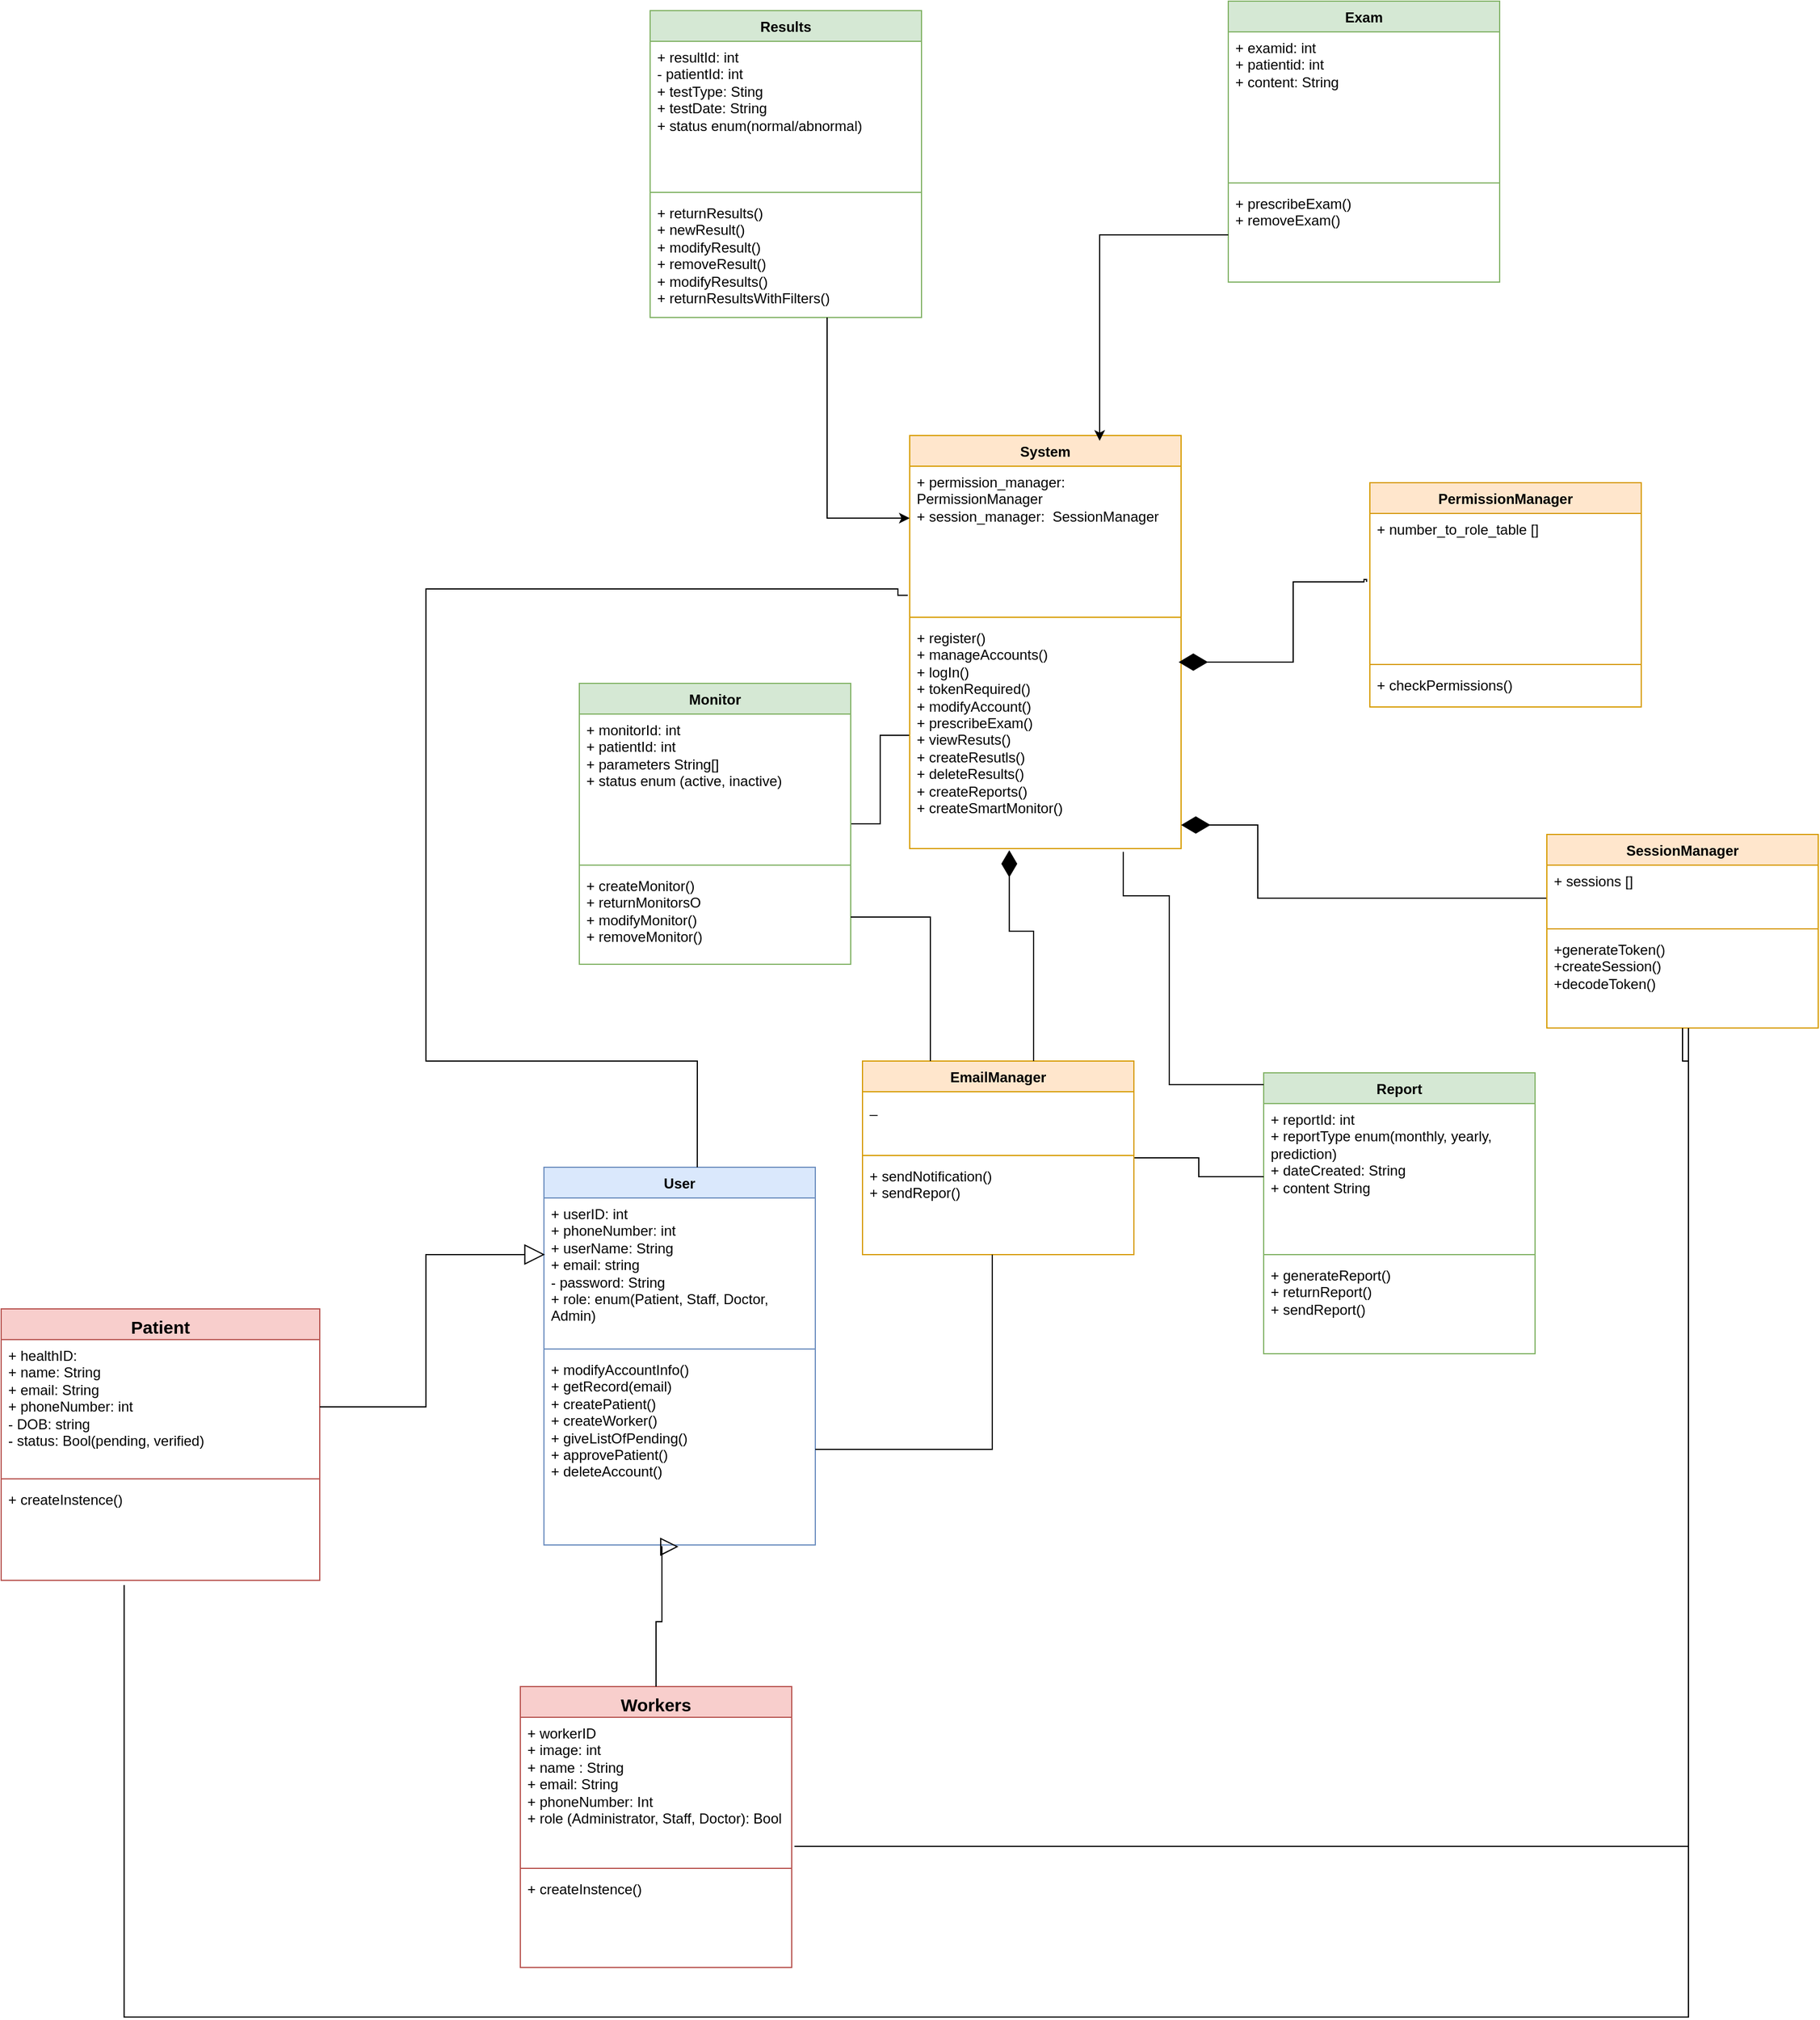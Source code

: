 <mxfile version="24.7.17">
  <diagram name="Page-1" id="rKXKSbG-rJBd0n83CsFM">
    <mxGraphModel dx="3237" dy="2395" grid="1" gridSize="10" guides="1" tooltips="1" connect="1" arrows="1" fold="1" page="1" pageScale="1" pageWidth="850" pageHeight="1100" math="0" shadow="0">
      <root>
        <mxCell id="0" />
        <mxCell id="1" parent="0" />
        <mxCell id="kLX442n7oc1yGY5g-aFO-5" value="&lt;font style=&quot;font-size: 15px;&quot;&gt;Workers&lt;/font&gt;" style="swimlane;fontStyle=1;align=center;verticalAlign=top;childLayout=stackLayout;horizontal=1;startSize=26;horizontalStack=0;resizeParent=1;resizeParentMax=0;resizeLast=0;collapsible=1;marginBottom=0;whiteSpace=wrap;html=1;fillColor=#f8cecc;strokeColor=#b85450;" parent="1" vertex="1">
          <mxGeometry x="15" y="1228" width="230" height="238" as="geometry" />
        </mxCell>
        <mxCell id="kLX442n7oc1yGY5g-aFO-6" value="+ workerID&lt;br&gt;&lt;div&gt;+ image: int&lt;/div&gt;&lt;div&gt;+ name : String&lt;/div&gt;&lt;div&gt;+ email: String&lt;/div&gt;&lt;div&gt;+ phoneNumber: Int&lt;/div&gt;&lt;div&gt;+ role (Administrator, Staff, Doctor): Bool&lt;/div&gt;&lt;div&gt;&lt;br&gt;&lt;/div&gt;" style="text;strokeColor=none;fillColor=none;align=left;verticalAlign=top;spacingLeft=4;spacingRight=4;overflow=hidden;rotatable=0;points=[[0,0.5],[1,0.5]];portConstraint=eastwest;whiteSpace=wrap;html=1;" parent="kLX442n7oc1yGY5g-aFO-5" vertex="1">
          <mxGeometry y="26" width="230" height="124" as="geometry" />
        </mxCell>
        <mxCell id="kLX442n7oc1yGY5g-aFO-7" value="" style="line;strokeWidth=1;fillColor=none;align=left;verticalAlign=middle;spacingTop=-1;spacingLeft=3;spacingRight=3;rotatable=0;labelPosition=right;points=[];portConstraint=eastwest;strokeColor=inherit;" parent="kLX442n7oc1yGY5g-aFO-5" vertex="1">
          <mxGeometry y="150" width="230" height="8" as="geometry" />
        </mxCell>
        <mxCell id="kLX442n7oc1yGY5g-aFO-8" value="+ createInstence()" style="text;strokeColor=none;fillColor=none;align=left;verticalAlign=top;spacingLeft=4;spacingRight=4;overflow=hidden;rotatable=0;points=[[0,0.5],[1,0.5]];portConstraint=eastwest;whiteSpace=wrap;html=1;" parent="kLX442n7oc1yGY5g-aFO-5" vertex="1">
          <mxGeometry y="158" width="230" height="80" as="geometry" />
        </mxCell>
        <mxCell id="c6BLKW05PTlq8Iq8Gtbe-19" value="User" style="swimlane;fontStyle=1;align=center;verticalAlign=top;childLayout=stackLayout;horizontal=1;startSize=26;horizontalStack=0;resizeParent=1;resizeParentMax=0;resizeLast=0;collapsible=1;marginBottom=0;whiteSpace=wrap;html=1;fillColor=#dae8fc;strokeColor=#6c8ebf;" parent="1" vertex="1">
          <mxGeometry x="35" y="788" width="230" height="320" as="geometry" />
        </mxCell>
        <mxCell id="c6BLKW05PTlq8Iq8Gtbe-20" value="&lt;div&gt;+ userID: int&lt;br&gt;+ phoneNumber: int&lt;br&gt;&lt;/div&gt;&lt;div&gt;+ userName: String&lt;/div&gt;&lt;div&gt;+ email: string&lt;/div&gt;&lt;div&gt;- password: String&lt;/div&gt;&lt;div&gt;+ role: enum(Patient, Staff, Doctor, Admin)&lt;/div&gt;" style="text;strokeColor=none;fillColor=none;align=left;verticalAlign=top;spacingLeft=4;spacingRight=4;overflow=hidden;rotatable=0;points=[[0,0.5],[1,0.5]];portConstraint=eastwest;whiteSpace=wrap;html=1;" parent="c6BLKW05PTlq8Iq8Gtbe-19" vertex="1">
          <mxGeometry y="26" width="230" height="124" as="geometry" />
        </mxCell>
        <mxCell id="c6BLKW05PTlq8Iq8Gtbe-21" value="" style="line;strokeWidth=1;fillColor=none;align=left;verticalAlign=middle;spacingTop=-1;spacingLeft=3;spacingRight=3;rotatable=0;labelPosition=right;points=[];portConstraint=eastwest;strokeColor=inherit;" parent="c6BLKW05PTlq8Iq8Gtbe-19" vertex="1">
          <mxGeometry y="150" width="230" height="8" as="geometry" />
        </mxCell>
        <mxCell id="c6BLKW05PTlq8Iq8Gtbe-22" value="&lt;div&gt;+ modifyAccountInfo()&amp;nbsp;&lt;/div&gt;&lt;div&gt;+ getRecord(email)&lt;br&gt;+ createPatient()&lt;br&gt;+ createWorker()&lt;br&gt;+ giveListOfPending()&lt;br&gt;+ approvePatient()&lt;br&gt;+ deleteAccount()&lt;br&gt;&lt;br&gt;&lt;/div&gt;" style="text;strokeColor=none;fillColor=none;align=left;verticalAlign=top;spacingLeft=4;spacingRight=4;overflow=hidden;rotatable=0;points=[[0,0.5],[1,0.5]];portConstraint=eastwest;whiteSpace=wrap;html=1;" parent="c6BLKW05PTlq8Iq8Gtbe-19" vertex="1">
          <mxGeometry y="158" width="230" height="162" as="geometry" />
        </mxCell>
        <mxCell id="c6BLKW05PTlq8Iq8Gtbe-24" style="edgeStyle=orthogonalEdgeStyle;rounded=0;orthogonalLoop=1;jettySize=auto;html=1;entryX=0.496;entryY=1.009;entryDx=0;entryDy=0;entryPerimeter=0;endArrow=block;endFill=0;endSize=13;" parent="1" source="kLX442n7oc1yGY5g-aFO-5" target="c6BLKW05PTlq8Iq8Gtbe-22" edge="1">
          <mxGeometry relative="1" as="geometry">
            <Array as="points">
              <mxPoint x="130" y="1173" />
              <mxPoint x="135" y="1173" />
              <mxPoint x="135" y="1109" />
            </Array>
          </mxGeometry>
        </mxCell>
        <mxCell id="c6BLKW05PTlq8Iq8Gtbe-29" value="&lt;font style=&quot;font-size: 15px;&quot;&gt;Patient&lt;/font&gt;" style="swimlane;fontStyle=1;align=center;verticalAlign=top;childLayout=stackLayout;horizontal=1;startSize=26;horizontalStack=0;resizeParent=1;resizeParentMax=0;resizeLast=0;collapsible=1;marginBottom=0;whiteSpace=wrap;html=1;fillColor=#f8cecc;strokeColor=#b85450;" parent="1" vertex="1">
          <mxGeometry x="-425" y="908" width="270" height="230" as="geometry" />
        </mxCell>
        <mxCell id="c6BLKW05PTlq8Iq8Gtbe-30" value="&lt;div style=&quot;&quot;&gt;&lt;font style=&quot;font-size: 12px;&quot;&gt;+ healthID:&amp;nbsp;&lt;br&gt;+ name: String&lt;br&gt;&lt;font style=&quot;font-size: 12px;&quot;&gt;+ email: String&lt;/font&gt;&lt;/font&gt;&lt;/div&gt;&lt;div style=&quot;&quot;&gt;&lt;font style=&quot;font-size: 12px;&quot;&gt;+ phoneNumber: int&lt;/font&gt;&lt;/div&gt;&lt;div style=&quot;&quot;&gt;&lt;font style=&quot;font-size: 12px;&quot;&gt;- DOB: string&lt;/font&gt;&lt;/div&gt;&lt;div style=&quot;&quot;&gt;&lt;font style=&quot;font-size: 12px;&quot;&gt;- status: Bool(pending, verified)&lt;/font&gt;&lt;/div&gt;" style="text;strokeColor=none;fillColor=none;align=left;verticalAlign=top;spacingLeft=4;spacingRight=4;overflow=hidden;rotatable=0;points=[[0,0.5],[1,0.5]];portConstraint=eastwest;whiteSpace=wrap;html=1;" parent="c6BLKW05PTlq8Iq8Gtbe-29" vertex="1">
          <mxGeometry y="26" width="270" height="114" as="geometry" />
        </mxCell>
        <mxCell id="c6BLKW05PTlq8Iq8Gtbe-31" value="" style="line;strokeWidth=1;fillColor=none;align=left;verticalAlign=middle;spacingTop=-1;spacingLeft=3;spacingRight=3;rotatable=0;labelPosition=right;points=[];portConstraint=eastwest;strokeColor=inherit;" parent="c6BLKW05PTlq8Iq8Gtbe-29" vertex="1">
          <mxGeometry y="140" width="270" height="8" as="geometry" />
        </mxCell>
        <mxCell id="c6BLKW05PTlq8Iq8Gtbe-32" value="+ createInstence()" style="text;strokeColor=none;fillColor=none;align=left;verticalAlign=top;spacingLeft=4;spacingRight=4;overflow=hidden;rotatable=0;points=[[0,0.5],[1,0.5]];portConstraint=eastwest;whiteSpace=wrap;html=1;" parent="c6BLKW05PTlq8Iq8Gtbe-29" vertex="1">
          <mxGeometry y="148" width="270" height="82" as="geometry" />
        </mxCell>
        <mxCell id="c6BLKW05PTlq8Iq8Gtbe-33" value="Results" style="swimlane;fontStyle=1;align=center;verticalAlign=top;childLayout=stackLayout;horizontal=1;startSize=26;horizontalStack=0;resizeParent=1;resizeParentMax=0;resizeLast=0;collapsible=1;marginBottom=0;whiteSpace=wrap;html=1;fillColor=#d5e8d4;strokeColor=#82b366;" parent="1" vertex="1">
          <mxGeometry x="125" y="-192" width="230" height="260" as="geometry" />
        </mxCell>
        <mxCell id="c6BLKW05PTlq8Iq8Gtbe-34" value="+ resultId: int&lt;br&gt;- patientId: int&lt;br&gt;+ testType: Sting&lt;br&gt;+ testDate: String&lt;br&gt;+ status enum(normal/abnormal)" style="text;strokeColor=none;fillColor=none;align=left;verticalAlign=top;spacingLeft=4;spacingRight=4;overflow=hidden;rotatable=0;points=[[0,0.5],[1,0.5]];portConstraint=eastwest;whiteSpace=wrap;html=1;" parent="c6BLKW05PTlq8Iq8Gtbe-33" vertex="1">
          <mxGeometry y="26" width="230" height="124" as="geometry" />
        </mxCell>
        <mxCell id="c6BLKW05PTlq8Iq8Gtbe-35" value="" style="line;strokeWidth=1;fillColor=none;align=left;verticalAlign=middle;spacingTop=-1;spacingLeft=3;spacingRight=3;rotatable=0;labelPosition=right;points=[];portConstraint=eastwest;strokeColor=inherit;" parent="c6BLKW05PTlq8Iq8Gtbe-33" vertex="1">
          <mxGeometry y="150" width="230" height="8" as="geometry" />
        </mxCell>
        <mxCell id="c6BLKW05PTlq8Iq8Gtbe-36" value="+ returnResults()&lt;br&gt;+ newResult()&lt;br&gt;+ modifyResult()&lt;br&gt;+ removeResult()&lt;br&gt;+ modifyResults()&lt;br&gt;+ returnResultsWithFilters()" style="text;strokeColor=none;fillColor=none;align=left;verticalAlign=top;spacingLeft=4;spacingRight=4;overflow=hidden;rotatable=0;points=[[0,0.5],[1,0.5]];portConstraint=eastwest;whiteSpace=wrap;html=1;" parent="c6BLKW05PTlq8Iq8Gtbe-33" vertex="1">
          <mxGeometry y="158" width="230" height="102" as="geometry" />
        </mxCell>
        <mxCell id="c6BLKW05PTlq8Iq8Gtbe-37" value="Exam" style="swimlane;fontStyle=1;align=center;verticalAlign=top;childLayout=stackLayout;horizontal=1;startSize=26;horizontalStack=0;resizeParent=1;resizeParentMax=0;resizeLast=0;collapsible=1;marginBottom=0;whiteSpace=wrap;html=1;fillColor=#d5e8d4;strokeColor=#82b366;" parent="1" vertex="1">
          <mxGeometry x="615" y="-200" width="230" height="238" as="geometry" />
        </mxCell>
        <mxCell id="c6BLKW05PTlq8Iq8Gtbe-38" value="&lt;div&gt;+ examid: int&lt;/div&gt;&lt;div&gt;+ patientid: int&lt;/div&gt;&lt;div&gt;+ content: String&lt;br&gt;&lt;/div&gt;" style="text;strokeColor=none;fillColor=none;align=left;verticalAlign=top;spacingLeft=4;spacingRight=4;overflow=hidden;rotatable=0;points=[[0,0.5],[1,0.5]];portConstraint=eastwest;whiteSpace=wrap;html=1;" parent="c6BLKW05PTlq8Iq8Gtbe-37" vertex="1">
          <mxGeometry y="26" width="230" height="124" as="geometry" />
        </mxCell>
        <mxCell id="c6BLKW05PTlq8Iq8Gtbe-39" value="" style="line;strokeWidth=1;fillColor=none;align=left;verticalAlign=middle;spacingTop=-1;spacingLeft=3;spacingRight=3;rotatable=0;labelPosition=right;points=[];portConstraint=eastwest;strokeColor=inherit;" parent="c6BLKW05PTlq8Iq8Gtbe-37" vertex="1">
          <mxGeometry y="150" width="230" height="8" as="geometry" />
        </mxCell>
        <mxCell id="c6BLKW05PTlq8Iq8Gtbe-40" value="&lt;div&gt;+ prescribeExam()&lt;/div&gt;&lt;div&gt;+ removeExam()&lt;br&gt;&lt;/div&gt;" style="text;strokeColor=none;fillColor=none;align=left;verticalAlign=top;spacingLeft=4;spacingRight=4;overflow=hidden;rotatable=0;points=[[0,0.5],[1,0.5]];portConstraint=eastwest;whiteSpace=wrap;html=1;" parent="c6BLKW05PTlq8Iq8Gtbe-37" vertex="1">
          <mxGeometry y="158" width="230" height="80" as="geometry" />
        </mxCell>
        <mxCell id="c6BLKW05PTlq8Iq8Gtbe-41" value="Report" style="swimlane;fontStyle=1;align=center;verticalAlign=top;childLayout=stackLayout;horizontal=1;startSize=26;horizontalStack=0;resizeParent=1;resizeParentMax=0;resizeLast=0;collapsible=1;marginBottom=0;whiteSpace=wrap;html=1;fillColor=#d5e8d4;strokeColor=#82b366;" parent="1" vertex="1">
          <mxGeometry x="645" y="708" width="230" height="238" as="geometry" />
        </mxCell>
        <mxCell id="c6BLKW05PTlq8Iq8Gtbe-42" value="+ reportId: int&lt;br&gt;+ reportType enum(monthly, yearly, prediction)&lt;br&gt;+ dateCreated: String&lt;br&gt;+ content String" style="text;strokeColor=none;fillColor=none;align=left;verticalAlign=top;spacingLeft=4;spacingRight=4;overflow=hidden;rotatable=0;points=[[0,0.5],[1,0.5]];portConstraint=eastwest;whiteSpace=wrap;html=1;" parent="c6BLKW05PTlq8Iq8Gtbe-41" vertex="1">
          <mxGeometry y="26" width="230" height="124" as="geometry" />
        </mxCell>
        <mxCell id="c6BLKW05PTlq8Iq8Gtbe-43" value="" style="line;strokeWidth=1;fillColor=none;align=left;verticalAlign=middle;spacingTop=-1;spacingLeft=3;spacingRight=3;rotatable=0;labelPosition=right;points=[];portConstraint=eastwest;strokeColor=inherit;" parent="c6BLKW05PTlq8Iq8Gtbe-41" vertex="1">
          <mxGeometry y="150" width="230" height="8" as="geometry" />
        </mxCell>
        <mxCell id="c6BLKW05PTlq8Iq8Gtbe-44" value="+ generateReport()&lt;br&gt;+ returnReport()&lt;br&gt;+ sendReport()" style="text;strokeColor=none;fillColor=none;align=left;verticalAlign=top;spacingLeft=4;spacingRight=4;overflow=hidden;rotatable=0;points=[[0,0.5],[1,0.5]];portConstraint=eastwest;whiteSpace=wrap;html=1;" parent="c6BLKW05PTlq8Iq8Gtbe-41" vertex="1">
          <mxGeometry y="158" width="230" height="80" as="geometry" />
        </mxCell>
        <mxCell id="7dTq8LmCeKS4LrybmirY-31" style="edgeStyle=orthogonalEdgeStyle;rounded=0;orthogonalLoop=1;jettySize=auto;html=1;endArrow=none;endFill=0;" edge="1" parent="1" source="c6BLKW05PTlq8Iq8Gtbe-45" target="KpaCmmg_O-ahOkZ_EsFG-4">
          <mxGeometry relative="1" as="geometry" />
        </mxCell>
        <mxCell id="c6BLKW05PTlq8Iq8Gtbe-45" value="Monitor" style="swimlane;fontStyle=1;align=center;verticalAlign=top;childLayout=stackLayout;horizontal=1;startSize=26;horizontalStack=0;resizeParent=1;resizeParentMax=0;resizeLast=0;collapsible=1;marginBottom=0;whiteSpace=wrap;html=1;fillColor=#d5e8d4;strokeColor=#82b366;" parent="1" vertex="1">
          <mxGeometry x="65" y="378" width="230" height="238" as="geometry" />
        </mxCell>
        <mxCell id="c6BLKW05PTlq8Iq8Gtbe-46" value="+ monitorId: int&lt;br&gt;+ patientId: int &lt;br&gt;+ parameters String[]&lt;br&gt;+ status enum (active, inactive)&lt;div&gt;&lt;br/&gt;&lt;/div&gt;" style="text;strokeColor=none;fillColor=none;align=left;verticalAlign=top;spacingLeft=4;spacingRight=4;overflow=hidden;rotatable=0;points=[[0,0.5],[1,0.5]];portConstraint=eastwest;whiteSpace=wrap;html=1;" parent="c6BLKW05PTlq8Iq8Gtbe-45" vertex="1">
          <mxGeometry y="26" width="230" height="124" as="geometry" />
        </mxCell>
        <mxCell id="c6BLKW05PTlq8Iq8Gtbe-47" value="" style="line;strokeWidth=1;fillColor=none;align=left;verticalAlign=middle;spacingTop=-1;spacingLeft=3;spacingRight=3;rotatable=0;labelPosition=right;points=[];portConstraint=eastwest;strokeColor=inherit;" parent="c6BLKW05PTlq8Iq8Gtbe-45" vertex="1">
          <mxGeometry y="150" width="230" height="8" as="geometry" />
        </mxCell>
        <mxCell id="c6BLKW05PTlq8Iq8Gtbe-48" value="+ createMonitor()&lt;br&gt;+ returnMonitorsO&lt;br&gt;+ modifyMonitor()&lt;br&gt;+ removeMonitor()&lt;br&gt;&lt;div&gt;&lt;br&gt;&lt;/div&gt;" style="text;strokeColor=none;fillColor=none;align=left;verticalAlign=top;spacingLeft=4;spacingRight=4;overflow=hidden;rotatable=0;points=[[0,0.5],[1,0.5]];portConstraint=eastwest;whiteSpace=wrap;html=1;" parent="c6BLKW05PTlq8Iq8Gtbe-45" vertex="1">
          <mxGeometry y="158" width="230" height="80" as="geometry" />
        </mxCell>
        <mxCell id="KpaCmmg_O-ahOkZ_EsFG-1" value="System" style="swimlane;fontStyle=1;align=center;verticalAlign=top;childLayout=stackLayout;horizontal=1;startSize=26;horizontalStack=0;resizeParent=1;resizeParentMax=0;resizeLast=0;collapsible=1;marginBottom=0;whiteSpace=wrap;html=1;fillColor=#ffe6cc;strokeColor=#d79b00;" parent="1" vertex="1">
          <mxGeometry x="345" y="168" width="230" height="350" as="geometry" />
        </mxCell>
        <mxCell id="KpaCmmg_O-ahOkZ_EsFG-2" value="+ permission_manager: PermissionManager&lt;br&gt;+ session_manager:&amp;nbsp; SessionManager" style="text;strokeColor=none;fillColor=none;align=left;verticalAlign=top;spacingLeft=4;spacingRight=4;overflow=hidden;rotatable=0;points=[[0,0.5],[1,0.5]];portConstraint=eastwest;whiteSpace=wrap;html=1;" parent="KpaCmmg_O-ahOkZ_EsFG-1" vertex="1">
          <mxGeometry y="26" width="230" height="124" as="geometry" />
        </mxCell>
        <mxCell id="KpaCmmg_O-ahOkZ_EsFG-3" value="" style="line;strokeWidth=1;fillColor=none;align=left;verticalAlign=middle;spacingTop=-1;spacingLeft=3;spacingRight=3;rotatable=0;labelPosition=right;points=[];portConstraint=eastwest;strokeColor=inherit;" parent="KpaCmmg_O-ahOkZ_EsFG-1" vertex="1">
          <mxGeometry y="150" width="230" height="8" as="geometry" />
        </mxCell>
        <mxCell id="KpaCmmg_O-ahOkZ_EsFG-4" value="+ register()&lt;br&gt;+ manageAccounts()&lt;br&gt;+ logIn()&lt;br&gt;&lt;div&gt;+ tokenRequired()&lt;br&gt;+ modifyAccount()&lt;br&gt;+ prescribeExam()&lt;br&gt;+ viewResuts()&lt;br&gt;+ createResutls()&lt;br&gt;+ deleteResults()&lt;br&gt;+ createReports()&lt;br&gt;+ createSmartMonitor()&lt;br&gt;&lt;/div&gt;" style="text;strokeColor=none;fillColor=none;align=left;verticalAlign=top;spacingLeft=4;spacingRight=4;overflow=hidden;rotatable=0;points=[[0,0.5],[1,0.5]];portConstraint=eastwest;whiteSpace=wrap;html=1;" parent="KpaCmmg_O-ahOkZ_EsFG-1" vertex="1">
          <mxGeometry y="158" width="230" height="192" as="geometry" />
        </mxCell>
        <mxCell id="NEkFFiVutFpPdjRCEoVY-24" style="edgeStyle=orthogonalEdgeStyle;rounded=0;orthogonalLoop=1;jettySize=auto;html=1;exitX=1;exitY=0.5;exitDx=0;exitDy=0;entryX=0.004;entryY=0.387;entryDx=0;entryDy=0;entryPerimeter=0;endArrow=block;endFill=0;strokeWidth=1;endSize=15;" parent="1" source="c6BLKW05PTlq8Iq8Gtbe-30" target="c6BLKW05PTlq8Iq8Gtbe-20" edge="1">
          <mxGeometry relative="1" as="geometry" />
        </mxCell>
        <mxCell id="7dTq8LmCeKS4LrybmirY-1" value="PermissionManager" style="swimlane;fontStyle=1;align=center;verticalAlign=top;childLayout=stackLayout;horizontal=1;startSize=26;horizontalStack=0;resizeParent=1;resizeParentMax=0;resizeLast=0;collapsible=1;marginBottom=0;whiteSpace=wrap;html=1;fillColor=#ffe6cc;strokeColor=#d79b00;" vertex="1" parent="1">
          <mxGeometry x="735" y="208" width="230" height="190" as="geometry" />
        </mxCell>
        <mxCell id="7dTq8LmCeKS4LrybmirY-2" value="+ number_to_role_table [] " style="text;strokeColor=none;fillColor=none;align=left;verticalAlign=top;spacingLeft=4;spacingRight=4;overflow=hidden;rotatable=0;points=[[0,0.5],[1,0.5]];portConstraint=eastwest;whiteSpace=wrap;html=1;" vertex="1" parent="7dTq8LmCeKS4LrybmirY-1">
          <mxGeometry y="26" width="230" height="124" as="geometry" />
        </mxCell>
        <mxCell id="7dTq8LmCeKS4LrybmirY-3" value="" style="line;strokeWidth=1;fillColor=none;align=left;verticalAlign=middle;spacingTop=-1;spacingLeft=3;spacingRight=3;rotatable=0;labelPosition=right;points=[];portConstraint=eastwest;strokeColor=inherit;" vertex="1" parent="7dTq8LmCeKS4LrybmirY-1">
          <mxGeometry y="150" width="230" height="8" as="geometry" />
        </mxCell>
        <mxCell id="7dTq8LmCeKS4LrybmirY-4" value="+ checkPermissions()" style="text;strokeColor=none;fillColor=none;align=left;verticalAlign=top;spacingLeft=4;spacingRight=4;overflow=hidden;rotatable=0;points=[[0,0.5],[1,0.5]];portConstraint=eastwest;whiteSpace=wrap;html=1;" vertex="1" parent="7dTq8LmCeKS4LrybmirY-1">
          <mxGeometry y="158" width="230" height="32" as="geometry" />
        </mxCell>
        <mxCell id="7dTq8LmCeKS4LrybmirY-22" style="edgeStyle=orthogonalEdgeStyle;rounded=0;orthogonalLoop=1;jettySize=auto;html=1;endArrow=diamondThin;endFill=1;startArrow=none;startFill=0;endSize=22;" edge="1" parent="1" source="7dTq8LmCeKS4LrybmirY-5" target="KpaCmmg_O-ahOkZ_EsFG-4">
          <mxGeometry relative="1" as="geometry">
            <Array as="points">
              <mxPoint x="640" y="560" />
              <mxPoint x="640" y="498" />
            </Array>
          </mxGeometry>
        </mxCell>
        <mxCell id="7dTq8LmCeKS4LrybmirY-5" value="SessionManager" style="swimlane;fontStyle=1;align=center;verticalAlign=top;childLayout=stackLayout;horizontal=1;startSize=26;horizontalStack=0;resizeParent=1;resizeParentMax=0;resizeLast=0;collapsible=1;marginBottom=0;whiteSpace=wrap;html=1;fillColor=#ffe6cc;strokeColor=#d79b00;" vertex="1" parent="1">
          <mxGeometry x="885" y="506" width="230" height="164" as="geometry" />
        </mxCell>
        <mxCell id="7dTq8LmCeKS4LrybmirY-6" value="+ sessions []" style="text;strokeColor=none;fillColor=none;align=left;verticalAlign=top;spacingLeft=4;spacingRight=4;overflow=hidden;rotatable=0;points=[[0,0.5],[1,0.5]];portConstraint=eastwest;whiteSpace=wrap;html=1;" vertex="1" parent="7dTq8LmCeKS4LrybmirY-5">
          <mxGeometry y="26" width="230" height="50" as="geometry" />
        </mxCell>
        <mxCell id="7dTq8LmCeKS4LrybmirY-7" value="" style="line;strokeWidth=1;fillColor=none;align=left;verticalAlign=middle;spacingTop=-1;spacingLeft=3;spacingRight=3;rotatable=0;labelPosition=right;points=[];portConstraint=eastwest;strokeColor=inherit;" vertex="1" parent="7dTq8LmCeKS4LrybmirY-5">
          <mxGeometry y="76" width="230" height="8" as="geometry" />
        </mxCell>
        <mxCell id="7dTq8LmCeKS4LrybmirY-8" value="+generateToken()&lt;br&gt;+createSession()&lt;br&gt;+decodeToken()&lt;div&gt;&lt;br/&gt;&lt;/div&gt;" style="text;strokeColor=none;fillColor=none;align=left;verticalAlign=top;spacingLeft=4;spacingRight=4;overflow=hidden;rotatable=0;points=[[0,0.5],[1,0.5]];portConstraint=eastwest;whiteSpace=wrap;html=1;" vertex="1" parent="7dTq8LmCeKS4LrybmirY-5">
          <mxGeometry y="84" width="230" height="80" as="geometry" />
        </mxCell>
        <mxCell id="7dTq8LmCeKS4LrybmirY-26" style="edgeStyle=orthogonalEdgeStyle;rounded=0;orthogonalLoop=1;jettySize=auto;html=1;endArrow=none;endFill=0;" edge="1" parent="1" source="7dTq8LmCeKS4LrybmirY-13" target="c6BLKW05PTlq8Iq8Gtbe-42">
          <mxGeometry relative="1" as="geometry" />
        </mxCell>
        <mxCell id="7dTq8LmCeKS4LrybmirY-13" value="EmailManager" style="swimlane;fontStyle=1;align=center;verticalAlign=top;childLayout=stackLayout;horizontal=1;startSize=26;horizontalStack=0;resizeParent=1;resizeParentMax=0;resizeLast=0;collapsible=1;marginBottom=0;whiteSpace=wrap;html=1;fillColor=#ffe6cc;strokeColor=#d79b00;" vertex="1" parent="1">
          <mxGeometry x="305" y="698" width="230" height="164" as="geometry" />
        </mxCell>
        <mxCell id="7dTq8LmCeKS4LrybmirY-14" value="_" style="text;strokeColor=none;fillColor=none;align=left;verticalAlign=top;spacingLeft=4;spacingRight=4;overflow=hidden;rotatable=0;points=[[0,0.5],[1,0.5]];portConstraint=eastwest;whiteSpace=wrap;html=1;" vertex="1" parent="7dTq8LmCeKS4LrybmirY-13">
          <mxGeometry y="26" width="230" height="50" as="geometry" />
        </mxCell>
        <mxCell id="7dTq8LmCeKS4LrybmirY-15" value="" style="line;strokeWidth=1;fillColor=none;align=left;verticalAlign=middle;spacingTop=-1;spacingLeft=3;spacingRight=3;rotatable=0;labelPosition=right;points=[];portConstraint=eastwest;strokeColor=inherit;" vertex="1" parent="7dTq8LmCeKS4LrybmirY-13">
          <mxGeometry y="76" width="230" height="8" as="geometry" />
        </mxCell>
        <mxCell id="7dTq8LmCeKS4LrybmirY-16" value="+ sendNotification()&lt;br&gt;+ sendRepor()" style="text;strokeColor=none;fillColor=none;align=left;verticalAlign=top;spacingLeft=4;spacingRight=4;overflow=hidden;rotatable=0;points=[[0,0.5],[1,0.5]];portConstraint=eastwest;whiteSpace=wrap;html=1;" vertex="1" parent="7dTq8LmCeKS4LrybmirY-13">
          <mxGeometry y="84" width="230" height="80" as="geometry" />
        </mxCell>
        <mxCell id="7dTq8LmCeKS4LrybmirY-17" style="edgeStyle=orthogonalEdgeStyle;rounded=0;orthogonalLoop=1;jettySize=auto;html=1;entryX=0.565;entryY=0;entryDx=0;entryDy=0;entryPerimeter=0;endArrow=none;endFill=0;exitX=-0.007;exitY=0.882;exitDx=0;exitDy=0;exitPerimeter=0;" edge="1" parent="1" source="KpaCmmg_O-ahOkZ_EsFG-2" target="c6BLKW05PTlq8Iq8Gtbe-19">
          <mxGeometry relative="1" as="geometry">
            <mxPoint x="335" y="328" as="sourcePoint" />
            <Array as="points">
              <mxPoint x="335" y="303" />
              <mxPoint x="335" y="298" />
              <mxPoint x="-65" y="298" />
              <mxPoint x="-65" y="698" />
              <mxPoint x="165" y="698" />
            </Array>
          </mxGeometry>
        </mxCell>
        <mxCell id="7dTq8LmCeKS4LrybmirY-21" style="edgeStyle=orthogonalEdgeStyle;rounded=0;orthogonalLoop=1;jettySize=auto;html=1;entryX=0.367;entryY=1.007;entryDx=0;entryDy=0;entryPerimeter=0;endArrow=diamondThin;endFill=1;startArrow=none;startFill=0;endSize=20;" edge="1" parent="1" source="7dTq8LmCeKS4LrybmirY-13" target="KpaCmmg_O-ahOkZ_EsFG-4">
          <mxGeometry relative="1" as="geometry">
            <Array as="points">
              <mxPoint x="450" y="588" />
              <mxPoint x="429" y="588" />
            </Array>
          </mxGeometry>
        </mxCell>
        <mxCell id="7dTq8LmCeKS4LrybmirY-24" style="edgeStyle=orthogonalEdgeStyle;rounded=0;orthogonalLoop=1;jettySize=auto;html=1;entryX=1.01;entryY=0.882;entryDx=0;entryDy=0;entryPerimeter=0;endArrow=none;endFill=0;" edge="1" parent="1" source="7dTq8LmCeKS4LrybmirY-8" target="kLX442n7oc1yGY5g-aFO-6">
          <mxGeometry relative="1" as="geometry">
            <Array as="points">
              <mxPoint x="1000" y="698" />
              <mxPoint x="1005" y="698" />
              <mxPoint x="1005" y="1363" />
            </Array>
          </mxGeometry>
        </mxCell>
        <mxCell id="7dTq8LmCeKS4LrybmirY-27" style="edgeStyle=orthogonalEdgeStyle;rounded=0;orthogonalLoop=1;jettySize=auto;html=1;entryX=0.787;entryY=1.014;entryDx=0;entryDy=0;entryPerimeter=0;endArrow=none;endFill=0;" edge="1" parent="1" source="c6BLKW05PTlq8Iq8Gtbe-41" target="KpaCmmg_O-ahOkZ_EsFG-4">
          <mxGeometry relative="1" as="geometry">
            <Array as="points">
              <mxPoint x="565" y="718" />
              <mxPoint x="565" y="558" />
              <mxPoint x="526" y="558" />
            </Array>
          </mxGeometry>
        </mxCell>
        <mxCell id="7dTq8LmCeKS4LrybmirY-28" style="edgeStyle=orthogonalEdgeStyle;rounded=0;orthogonalLoop=1;jettySize=auto;html=1;endArrow=none;endFill=0;" edge="1" parent="1" source="c6BLKW05PTlq8Iq8Gtbe-22" target="7dTq8LmCeKS4LrybmirY-16">
          <mxGeometry relative="1" as="geometry">
            <mxPoint x="435" y="878" as="targetPoint" />
            <Array as="points">
              <mxPoint x="415" y="1027" />
            </Array>
          </mxGeometry>
        </mxCell>
        <mxCell id="7dTq8LmCeKS4LrybmirY-32" style="edgeStyle=orthogonalEdgeStyle;rounded=0;orthogonalLoop=1;jettySize=auto;html=1;entryX=0.25;entryY=0;entryDx=0;entryDy=0;endArrow=none;endFill=0;" edge="1" parent="1" source="c6BLKW05PTlq8Iq8Gtbe-48" target="7dTq8LmCeKS4LrybmirY-13">
          <mxGeometry relative="1" as="geometry" />
        </mxCell>
        <mxCell id="7dTq8LmCeKS4LrybmirY-33" style="edgeStyle=orthogonalEdgeStyle;rounded=0;orthogonalLoop=1;jettySize=auto;html=1;" edge="1" parent="1" source="c6BLKW05PTlq8Iq8Gtbe-36" target="KpaCmmg_O-ahOkZ_EsFG-1">
          <mxGeometry relative="1" as="geometry">
            <Array as="points">
              <mxPoint x="275" y="238" />
            </Array>
          </mxGeometry>
        </mxCell>
        <mxCell id="7dTq8LmCeKS4LrybmirY-34" style="edgeStyle=orthogonalEdgeStyle;rounded=0;orthogonalLoop=1;jettySize=auto;html=1;entryX=0.7;entryY=0.013;entryDx=0;entryDy=0;entryPerimeter=0;" edge="1" parent="1" source="c6BLKW05PTlq8Iq8Gtbe-40" target="KpaCmmg_O-ahOkZ_EsFG-1">
          <mxGeometry relative="1" as="geometry" />
        </mxCell>
        <mxCell id="7dTq8LmCeKS4LrybmirY-35" style="edgeStyle=orthogonalEdgeStyle;rounded=0;orthogonalLoop=1;jettySize=auto;html=1;entryX=0.386;entryY=1.049;entryDx=0;entryDy=0;entryPerimeter=0;endArrow=none;endFill=0;" edge="1" parent="1" source="7dTq8LmCeKS4LrybmirY-8" target="c6BLKW05PTlq8Iq8Gtbe-32">
          <mxGeometry relative="1" as="geometry">
            <Array as="points">
              <mxPoint x="1005" y="1508" />
              <mxPoint x="-321" y="1508" />
            </Array>
          </mxGeometry>
        </mxCell>
        <mxCell id="7dTq8LmCeKS4LrybmirY-37" style="edgeStyle=orthogonalEdgeStyle;rounded=0;orthogonalLoop=1;jettySize=auto;html=1;endArrow=diamondThin;endFill=1;startArrow=none;startFill=0;endSize=22;exitX=-0.012;exitY=0.468;exitDx=0;exitDy=0;exitPerimeter=0;entryX=0.991;entryY=0.174;entryDx=0;entryDy=0;entryPerimeter=0;" edge="1" parent="1" source="7dTq8LmCeKS4LrybmirY-2" target="KpaCmmg_O-ahOkZ_EsFG-4">
          <mxGeometry relative="1" as="geometry">
            <mxPoint x="895" y="570" as="sourcePoint" />
            <mxPoint x="650" y="390" as="targetPoint" />
            <Array as="points">
              <mxPoint x="732" y="290" />
              <mxPoint x="730" y="290" />
              <mxPoint x="730" y="292" />
              <mxPoint x="670" y="292" />
              <mxPoint x="670" y="360" />
              <mxPoint x="573" y="360" />
            </Array>
          </mxGeometry>
        </mxCell>
      </root>
    </mxGraphModel>
  </diagram>
</mxfile>
